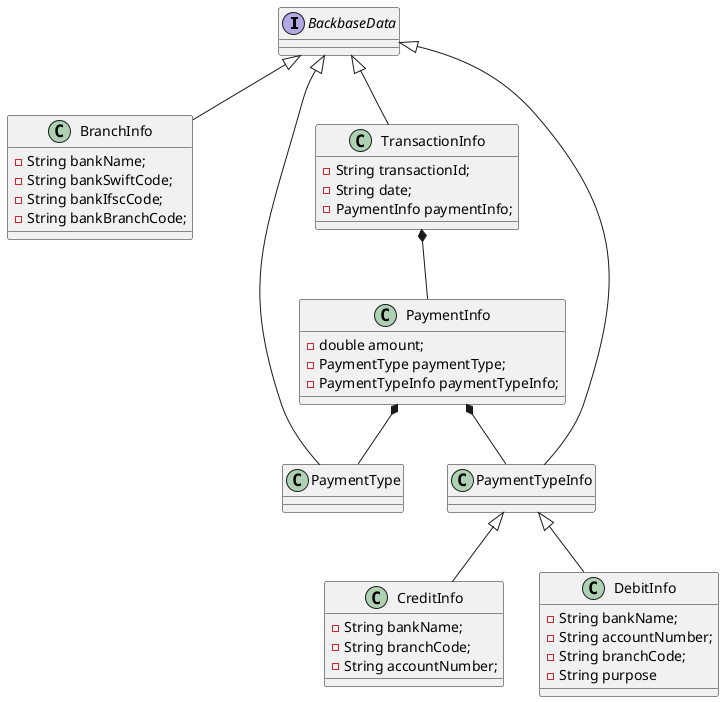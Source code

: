 @startuml

interface BackbaseData

class BranchInfo {
    - String bankName;
    - String bankSwiftCode;
    - String bankIfscCode;
    - String bankBranchCode;
}

class CreditInfo {
    - String bankName;
    - String branchCode;
    - String accountNumber;
}

class DebitInfo {
    - String bankName;
    - String accountNumber;
    - String branchCode;
    - String purpose
}

class PaymentInfo  {
    - double amount;
    - PaymentType paymentType;
    - PaymentTypeInfo paymentTypeInfo;
}

class PaymentType

class PaymentTypeInfo

class TransactionInfo  {
    - String transactionId;
    - String date;
    - PaymentInfo paymentInfo;
}


BackbaseData <|-- BranchInfo 
BackbaseData <|-- PaymentTypeInfo
PaymentTypeInfo <|-- CreditInfo 
PaymentTypeInfo <|-- DebitInfo 
BackbaseData <|-- TransactionInfo 
BackbaseData <|-- PaymentType 

TransactionInfo *-- PaymentInfo
PaymentInfo *-- PaymentType
PaymentInfo *-- PaymentTypeInfo

@enduml